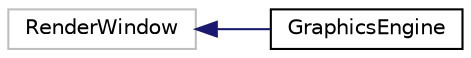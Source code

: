 digraph "Graphical Class Hierarchy"
{
  edge [fontname="Helvetica",fontsize="10",labelfontname="Helvetica",labelfontsize="10"];
  node [fontname="Helvetica",fontsize="10",shape=record];
  rankdir="LR";
  Node14 [label="RenderWindow",height=0.2,width=0.4,color="grey75", fillcolor="white", style="filled"];
  Node14 -> Node0 [dir="back",color="midnightblue",fontsize="10",style="solid",fontname="Helvetica"];
  Node0 [label="GraphicsEngine",height=0.2,width=0.4,color="black", fillcolor="white", style="filled",URL="$class_graphics_engine.html",tooltip="The GraphicsEngine class is an extension of sf::RenderWindow which handles all of the graphics render..."];
}
